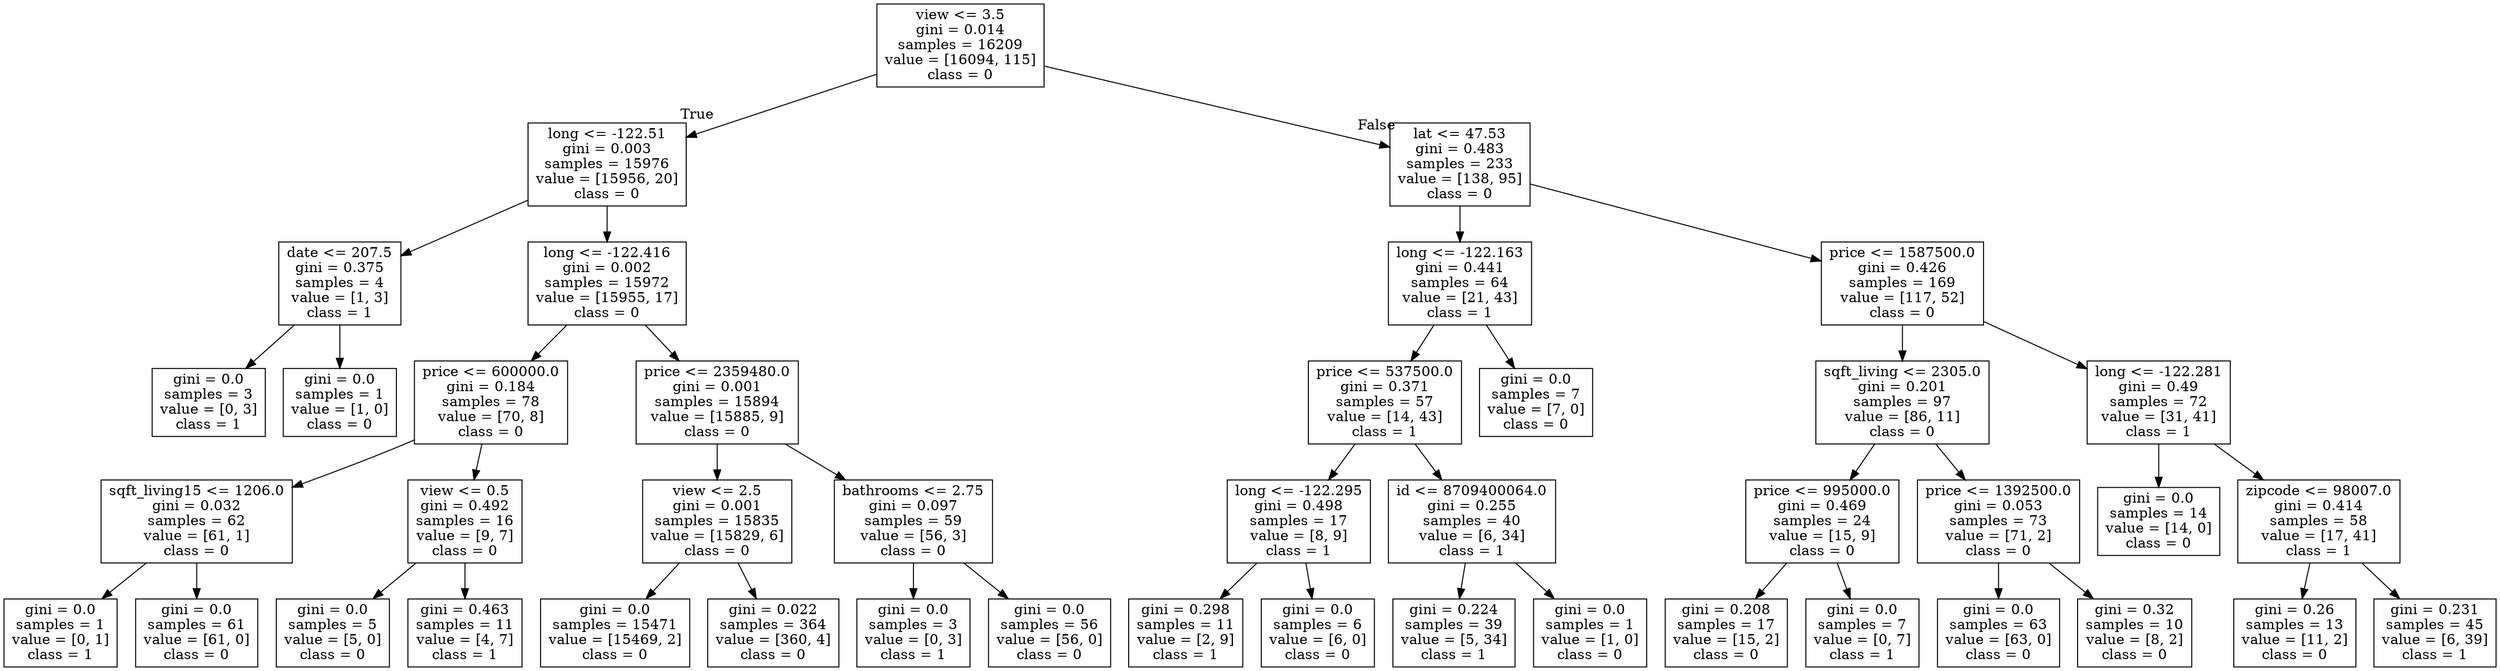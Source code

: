 digraph Tree {
node [shape=box] ;
0 [label="view <= 3.5\ngini = 0.014\nsamples = 16209\nvalue = [16094, 115]\nclass = 0"] ;
1 [label="long <= -122.51\ngini = 0.003\nsamples = 15976\nvalue = [15956, 20]\nclass = 0"] ;
0 -> 1 [labeldistance=2.5, labelangle=45, headlabel="True"] ;
2 [label="date <= 207.5\ngini = 0.375\nsamples = 4\nvalue = [1, 3]\nclass = 1"] ;
1 -> 2 ;
3 [label="gini = 0.0\nsamples = 3\nvalue = [0, 3]\nclass = 1"] ;
2 -> 3 ;
4 [label="gini = 0.0\nsamples = 1\nvalue = [1, 0]\nclass = 0"] ;
2 -> 4 ;
5 [label="long <= -122.416\ngini = 0.002\nsamples = 15972\nvalue = [15955, 17]\nclass = 0"] ;
1 -> 5 ;
6 [label="price <= 600000.0\ngini = 0.184\nsamples = 78\nvalue = [70, 8]\nclass = 0"] ;
5 -> 6 ;
7 [label="sqft_living15 <= 1206.0\ngini = 0.032\nsamples = 62\nvalue = [61, 1]\nclass = 0"] ;
6 -> 7 ;
8 [label="gini = 0.0\nsamples = 1\nvalue = [0, 1]\nclass = 1"] ;
7 -> 8 ;
9 [label="gini = 0.0\nsamples = 61\nvalue = [61, 0]\nclass = 0"] ;
7 -> 9 ;
10 [label="view <= 0.5\ngini = 0.492\nsamples = 16\nvalue = [9, 7]\nclass = 0"] ;
6 -> 10 ;
11 [label="gini = 0.0\nsamples = 5\nvalue = [5, 0]\nclass = 0"] ;
10 -> 11 ;
12 [label="gini = 0.463\nsamples = 11\nvalue = [4, 7]\nclass = 1"] ;
10 -> 12 ;
13 [label="price <= 2359480.0\ngini = 0.001\nsamples = 15894\nvalue = [15885, 9]\nclass = 0"] ;
5 -> 13 ;
14 [label="view <= 2.5\ngini = 0.001\nsamples = 15835\nvalue = [15829, 6]\nclass = 0"] ;
13 -> 14 ;
15 [label="gini = 0.0\nsamples = 15471\nvalue = [15469, 2]\nclass = 0"] ;
14 -> 15 ;
16 [label="gini = 0.022\nsamples = 364\nvalue = [360, 4]\nclass = 0"] ;
14 -> 16 ;
17 [label="bathrooms <= 2.75\ngini = 0.097\nsamples = 59\nvalue = [56, 3]\nclass = 0"] ;
13 -> 17 ;
18 [label="gini = 0.0\nsamples = 3\nvalue = [0, 3]\nclass = 1"] ;
17 -> 18 ;
19 [label="gini = 0.0\nsamples = 56\nvalue = [56, 0]\nclass = 0"] ;
17 -> 19 ;
20 [label="lat <= 47.53\ngini = 0.483\nsamples = 233\nvalue = [138, 95]\nclass = 0"] ;
0 -> 20 [labeldistance=2.5, labelangle=-45, headlabel="False"] ;
21 [label="long <= -122.163\ngini = 0.441\nsamples = 64\nvalue = [21, 43]\nclass = 1"] ;
20 -> 21 ;
22 [label="price <= 537500.0\ngini = 0.371\nsamples = 57\nvalue = [14, 43]\nclass = 1"] ;
21 -> 22 ;
23 [label="long <= -122.295\ngini = 0.498\nsamples = 17\nvalue = [8, 9]\nclass = 1"] ;
22 -> 23 ;
24 [label="gini = 0.298\nsamples = 11\nvalue = [2, 9]\nclass = 1"] ;
23 -> 24 ;
25 [label="gini = 0.0\nsamples = 6\nvalue = [6, 0]\nclass = 0"] ;
23 -> 25 ;
26 [label="id <= 8709400064.0\ngini = 0.255\nsamples = 40\nvalue = [6, 34]\nclass = 1"] ;
22 -> 26 ;
27 [label="gini = 0.224\nsamples = 39\nvalue = [5, 34]\nclass = 1"] ;
26 -> 27 ;
28 [label="gini = 0.0\nsamples = 1\nvalue = [1, 0]\nclass = 0"] ;
26 -> 28 ;
29 [label="gini = 0.0\nsamples = 7\nvalue = [7, 0]\nclass = 0"] ;
21 -> 29 ;
30 [label="price <= 1587500.0\ngini = 0.426\nsamples = 169\nvalue = [117, 52]\nclass = 0"] ;
20 -> 30 ;
31 [label="sqft_living <= 2305.0\ngini = 0.201\nsamples = 97\nvalue = [86, 11]\nclass = 0"] ;
30 -> 31 ;
32 [label="price <= 995000.0\ngini = 0.469\nsamples = 24\nvalue = [15, 9]\nclass = 0"] ;
31 -> 32 ;
33 [label="gini = 0.208\nsamples = 17\nvalue = [15, 2]\nclass = 0"] ;
32 -> 33 ;
34 [label="gini = 0.0\nsamples = 7\nvalue = [0, 7]\nclass = 1"] ;
32 -> 34 ;
35 [label="price <= 1392500.0\ngini = 0.053\nsamples = 73\nvalue = [71, 2]\nclass = 0"] ;
31 -> 35 ;
36 [label="gini = 0.0\nsamples = 63\nvalue = [63, 0]\nclass = 0"] ;
35 -> 36 ;
37 [label="gini = 0.32\nsamples = 10\nvalue = [8, 2]\nclass = 0"] ;
35 -> 37 ;
38 [label="long <= -122.281\ngini = 0.49\nsamples = 72\nvalue = [31, 41]\nclass = 1"] ;
30 -> 38 ;
39 [label="gini = 0.0\nsamples = 14\nvalue = [14, 0]\nclass = 0"] ;
38 -> 39 ;
40 [label="zipcode <= 98007.0\ngini = 0.414\nsamples = 58\nvalue = [17, 41]\nclass = 1"] ;
38 -> 40 ;
41 [label="gini = 0.26\nsamples = 13\nvalue = [11, 2]\nclass = 0"] ;
40 -> 41 ;
42 [label="gini = 0.231\nsamples = 45\nvalue = [6, 39]\nclass = 1"] ;
40 -> 42 ;
}